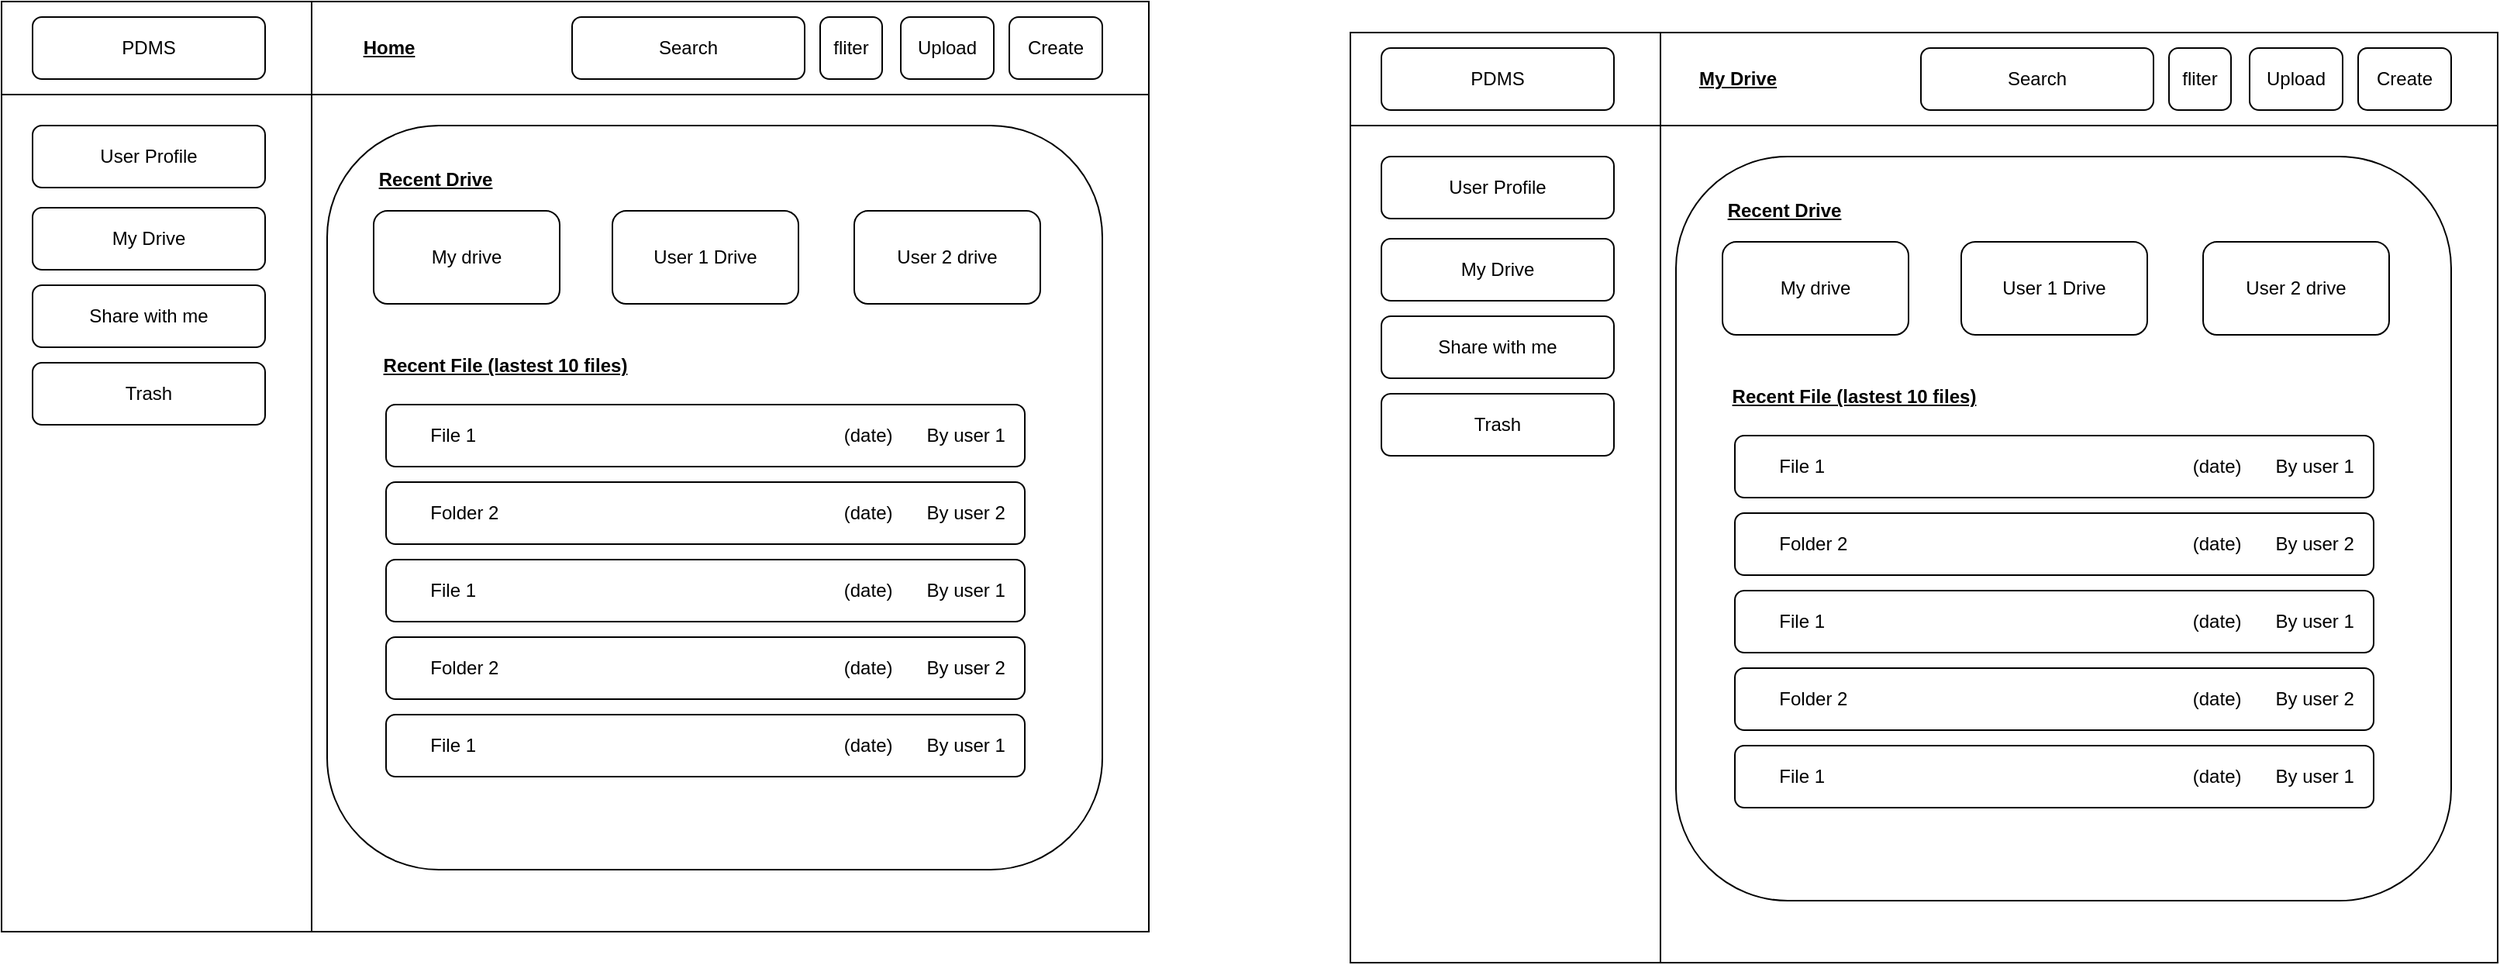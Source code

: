 <mxfile version="24.9.0">
  <diagram name="Page-1" id="4G9tDsPsPheJ7Nru8Rw2">
    <mxGraphModel dx="2359" dy="819" grid="1" gridSize="10" guides="1" tooltips="1" connect="1" arrows="1" fold="1" page="1" pageScale="1" pageWidth="850" pageHeight="1100" math="0" shadow="0">
      <root>
        <mxCell id="0" />
        <mxCell id="1" parent="0" />
        <mxCell id="iyYxWgwIjE0jgkwZciX1-45" value="" style="group" vertex="1" connectable="0" parent="1">
          <mxGeometry x="-840" y="10" width="740" height="600" as="geometry" />
        </mxCell>
        <mxCell id="iyYxWgwIjE0jgkwZciX1-11" value="" style="shape=internalStorage;whiteSpace=wrap;html=1;backgroundOutline=1;dx=200;dy=60;" vertex="1" parent="iyYxWgwIjE0jgkwZciX1-45">
          <mxGeometry width="740" height="600" as="geometry" />
        </mxCell>
        <mxCell id="iyYxWgwIjE0jgkwZciX1-19" value="" style="group" vertex="1" connectable="0" parent="iyYxWgwIjE0jgkwZciX1-45">
          <mxGeometry x="20" y="10" width="150" height="310" as="geometry" />
        </mxCell>
        <mxCell id="iyYxWgwIjE0jgkwZciX1-12" value="PDMS" style="rounded=1;whiteSpace=wrap;html=1;" vertex="1" parent="iyYxWgwIjE0jgkwZciX1-19">
          <mxGeometry width="150" height="40" as="geometry" />
        </mxCell>
        <mxCell id="iyYxWgwIjE0jgkwZciX1-13" value="User Profile" style="rounded=1;whiteSpace=wrap;html=1;" vertex="1" parent="iyYxWgwIjE0jgkwZciX1-19">
          <mxGeometry y="70" width="150" height="40" as="geometry" />
        </mxCell>
        <mxCell id="iyYxWgwIjE0jgkwZciX1-15" value="My Drive" style="rounded=1;whiteSpace=wrap;html=1;" vertex="1" parent="iyYxWgwIjE0jgkwZciX1-19">
          <mxGeometry y="123" width="150" height="40" as="geometry" />
        </mxCell>
        <mxCell id="iyYxWgwIjE0jgkwZciX1-16" value="Share with me" style="rounded=1;whiteSpace=wrap;html=1;" vertex="1" parent="iyYxWgwIjE0jgkwZciX1-19">
          <mxGeometry y="173" width="150" height="40" as="geometry" />
        </mxCell>
        <mxCell id="iyYxWgwIjE0jgkwZciX1-17" value="Trash" style="rounded=1;whiteSpace=wrap;html=1;" vertex="1" parent="iyYxWgwIjE0jgkwZciX1-19">
          <mxGeometry y="223" width="150" height="40" as="geometry" />
        </mxCell>
        <mxCell id="iyYxWgwIjE0jgkwZciX1-18" style="edgeStyle=orthogonalEdgeStyle;rounded=0;orthogonalLoop=1;jettySize=auto;html=1;exitX=0.5;exitY=1;exitDx=0;exitDy=0;" edge="1" parent="iyYxWgwIjE0jgkwZciX1-19" source="iyYxWgwIjE0jgkwZciX1-15" target="iyYxWgwIjE0jgkwZciX1-15">
          <mxGeometry relative="1" as="geometry" />
        </mxCell>
        <mxCell id="iyYxWgwIjE0jgkwZciX1-23" value="" style="group" vertex="1" connectable="0" parent="iyYxWgwIjE0jgkwZciX1-45">
          <mxGeometry x="368" y="10" width="200" height="40" as="geometry" />
        </mxCell>
        <mxCell id="iyYxWgwIjE0jgkwZciX1-21" value="Search" style="rounded=1;whiteSpace=wrap;html=1;" vertex="1" parent="iyYxWgwIjE0jgkwZciX1-23">
          <mxGeometry width="150" height="40" as="geometry" />
        </mxCell>
        <mxCell id="iyYxWgwIjE0jgkwZciX1-22" value="fliter" style="rounded=1;whiteSpace=wrap;html=1;" vertex="1" parent="iyYxWgwIjE0jgkwZciX1-23">
          <mxGeometry x="160" width="40" height="40" as="geometry" />
        </mxCell>
        <mxCell id="iyYxWgwIjE0jgkwZciX1-27" value="Upload" style="rounded=1;whiteSpace=wrap;html=1;" vertex="1" parent="iyYxWgwIjE0jgkwZciX1-45">
          <mxGeometry x="580" y="10" width="60" height="40" as="geometry" />
        </mxCell>
        <mxCell id="iyYxWgwIjE0jgkwZciX1-28" value="Create" style="rounded=1;whiteSpace=wrap;html=1;" vertex="1" parent="iyYxWgwIjE0jgkwZciX1-45">
          <mxGeometry x="650" y="10" width="60" height="40" as="geometry" />
        </mxCell>
        <mxCell id="iyYxWgwIjE0jgkwZciX1-29" value="&lt;b&gt;&lt;u&gt;Home&lt;/u&gt;&lt;/b&gt;" style="text;html=1;align=center;verticalAlign=middle;whiteSpace=wrap;rounded=0;" vertex="1" parent="iyYxWgwIjE0jgkwZciX1-45">
          <mxGeometry x="220" y="15" width="60" height="30" as="geometry" />
        </mxCell>
        <mxCell id="iyYxWgwIjE0jgkwZciX1-30" value="" style="rounded=1;whiteSpace=wrap;html=1;" vertex="1" parent="iyYxWgwIjE0jgkwZciX1-45">
          <mxGeometry x="210" y="80" width="500" height="480" as="geometry" />
        </mxCell>
        <mxCell id="iyYxWgwIjE0jgkwZciX1-31" value="My drive" style="rounded=1;whiteSpace=wrap;html=1;" vertex="1" parent="iyYxWgwIjE0jgkwZciX1-45">
          <mxGeometry x="240" y="135" width="120" height="60" as="geometry" />
        </mxCell>
        <mxCell id="iyYxWgwIjE0jgkwZciX1-32" value="User 1 Drive" style="rounded=1;whiteSpace=wrap;html=1;" vertex="1" parent="iyYxWgwIjE0jgkwZciX1-45">
          <mxGeometry x="394" y="135" width="120" height="60" as="geometry" />
        </mxCell>
        <mxCell id="iyYxWgwIjE0jgkwZciX1-33" value="User 2 drive" style="rounded=1;whiteSpace=wrap;html=1;" vertex="1" parent="iyYxWgwIjE0jgkwZciX1-45">
          <mxGeometry x="550" y="135" width="120" height="60" as="geometry" />
        </mxCell>
        <mxCell id="iyYxWgwIjE0jgkwZciX1-34" value="&lt;b&gt;&lt;u&gt;Recent Drive&lt;/u&gt;&lt;/b&gt;" style="text;html=1;align=center;verticalAlign=middle;whiteSpace=wrap;rounded=0;" vertex="1" parent="iyYxWgwIjE0jgkwZciX1-45">
          <mxGeometry x="240" y="100" width="80" height="30" as="geometry" />
        </mxCell>
        <mxCell id="iyYxWgwIjE0jgkwZciX1-35" value="&lt;b&gt;&lt;u&gt;Recent File (lastest 10 files)&lt;/u&gt;&lt;/b&gt;" style="text;html=1;align=center;verticalAlign=middle;whiteSpace=wrap;rounded=0;" vertex="1" parent="iyYxWgwIjE0jgkwZciX1-45">
          <mxGeometry x="240" y="220" width="170" height="30" as="geometry" />
        </mxCell>
        <mxCell id="iyYxWgwIjE0jgkwZciX1-37" value="&lt;span style=&quot;white-space: pre;&quot;&gt;&#x9;&lt;/span&gt;File 1&lt;span style=&quot;white-space: pre;&quot;&gt;&#x9;&lt;/span&gt;&lt;span style=&quot;white-space: pre;&quot;&gt;&#x9;&lt;/span&gt;&lt;span style=&quot;white-space: pre;&quot;&gt;&#x9;&lt;/span&gt;&lt;span style=&quot;white-space: pre;&quot;&gt;&#x9;&lt;/span&gt;&lt;span style=&quot;white-space: pre;&quot;&gt;&#x9;&lt;/span&gt;&lt;span style=&quot;white-space: pre;&quot;&gt;&#x9;&lt;/span&gt;&lt;span style=&quot;white-space: pre;&quot;&gt;&#x9;&lt;/span&gt;&lt;span style=&quot;white-space: pre;&quot;&gt;&#x9;&lt;/span&gt;&lt;span style=&quot;white-space: pre;&quot;&gt;&#x9;&lt;/span&gt;(date)&lt;span style=&quot;white-space: pre;&quot;&gt;&#x9;&lt;/span&gt;By user 1" style="rounded=1;whiteSpace=wrap;html=1;align=left;" vertex="1" parent="iyYxWgwIjE0jgkwZciX1-45">
          <mxGeometry x="248" y="260" width="412" height="40" as="geometry" />
        </mxCell>
        <mxCell id="iyYxWgwIjE0jgkwZciX1-38" value="&lt;span style=&quot;white-space: pre;&quot;&gt;&#x9;&lt;/span&gt;Folder 2&lt;span style=&quot;white-space: pre;&quot;&gt;&#x9;&lt;/span&gt;&lt;span style=&quot;white-space: pre;&quot;&gt;&#x9;&lt;/span&gt;&lt;span style=&quot;white-space: pre;&quot;&gt;&#x9;&lt;/span&gt;&lt;span style=&quot;white-space: pre;&quot;&gt;&#x9;&lt;/span&gt;&lt;span style=&quot;white-space: pre;&quot;&gt;&#x9;&lt;/span&gt;&lt;span style=&quot;white-space: pre;&quot;&gt;&#x9;&lt;/span&gt;&lt;span style=&quot;white-space: pre;&quot;&gt;&#x9;&lt;/span&gt;&lt;span style=&quot;white-space: pre;&quot;&gt;&#x9;&lt;/span&gt;&lt;span style=&quot;white-space: pre;&quot;&gt;&#x9;&lt;/span&gt;(date)&lt;span style=&quot;white-space: pre;&quot;&gt;&#x9;&lt;/span&gt;By user 2" style="rounded=1;whiteSpace=wrap;html=1;align=left;" vertex="1" parent="iyYxWgwIjE0jgkwZciX1-45">
          <mxGeometry x="248" y="310" width="412" height="40" as="geometry" />
        </mxCell>
        <mxCell id="iyYxWgwIjE0jgkwZciX1-41" value="&lt;span style=&quot;white-space: pre;&quot;&gt;&#x9;&lt;/span&gt;File 1&lt;span style=&quot;white-space: pre;&quot;&gt;&#x9;&lt;/span&gt;&lt;span style=&quot;white-space: pre;&quot;&gt;&#x9;&lt;/span&gt;&lt;span style=&quot;white-space: pre;&quot;&gt;&#x9;&lt;/span&gt;&lt;span style=&quot;white-space: pre;&quot;&gt;&#x9;&lt;/span&gt;&lt;span style=&quot;white-space: pre;&quot;&gt;&#x9;&lt;/span&gt;&lt;span style=&quot;white-space: pre;&quot;&gt;&#x9;&lt;/span&gt;&lt;span style=&quot;white-space: pre;&quot;&gt;&#x9;&lt;/span&gt;&lt;span style=&quot;white-space: pre;&quot;&gt;&#x9;&lt;/span&gt;&lt;span style=&quot;white-space: pre;&quot;&gt;&#x9;&lt;/span&gt;(date)&lt;span style=&quot;white-space: pre;&quot;&gt;&#x9;&lt;/span&gt;By user 1" style="rounded=1;whiteSpace=wrap;html=1;align=left;" vertex="1" parent="iyYxWgwIjE0jgkwZciX1-45">
          <mxGeometry x="248" y="360" width="412" height="40" as="geometry" />
        </mxCell>
        <mxCell id="iyYxWgwIjE0jgkwZciX1-42" value="&lt;span style=&quot;white-space: pre;&quot;&gt;&#x9;&lt;/span&gt;Folder 2&lt;span style=&quot;white-space: pre;&quot;&gt;&#x9;&lt;/span&gt;&lt;span style=&quot;white-space: pre;&quot;&gt;&#x9;&lt;/span&gt;&lt;span style=&quot;white-space: pre;&quot;&gt;&#x9;&lt;/span&gt;&lt;span style=&quot;white-space: pre;&quot;&gt;&#x9;&lt;/span&gt;&lt;span style=&quot;white-space: pre;&quot;&gt;&#x9;&lt;/span&gt;&lt;span style=&quot;white-space: pre;&quot;&gt;&#x9;&lt;/span&gt;&lt;span style=&quot;white-space: pre;&quot;&gt;&#x9;&lt;/span&gt;&lt;span style=&quot;white-space: pre;&quot;&gt;&#x9;&lt;/span&gt;&lt;span style=&quot;white-space: pre;&quot;&gt;&#x9;&lt;/span&gt;(date)&lt;span style=&quot;white-space: pre;&quot;&gt;&#x9;&lt;/span&gt;By user 2" style="rounded=1;whiteSpace=wrap;html=1;align=left;" vertex="1" parent="iyYxWgwIjE0jgkwZciX1-45">
          <mxGeometry x="248" y="410" width="412" height="40" as="geometry" />
        </mxCell>
        <mxCell id="iyYxWgwIjE0jgkwZciX1-43" value="&lt;span style=&quot;white-space: pre;&quot;&gt;&#x9;&lt;/span&gt;File 1&lt;span style=&quot;white-space: pre;&quot;&gt;&#x9;&lt;/span&gt;&lt;span style=&quot;white-space: pre;&quot;&gt;&#x9;&lt;/span&gt;&lt;span style=&quot;white-space: pre;&quot;&gt;&#x9;&lt;/span&gt;&lt;span style=&quot;white-space: pre;&quot;&gt;&#x9;&lt;/span&gt;&lt;span style=&quot;white-space: pre;&quot;&gt;&#x9;&lt;/span&gt;&lt;span style=&quot;white-space: pre;&quot;&gt;&#x9;&lt;/span&gt;&lt;span style=&quot;white-space: pre;&quot;&gt;&#x9;&lt;/span&gt;&lt;span style=&quot;white-space: pre;&quot;&gt;&#x9;&lt;/span&gt;&lt;span style=&quot;white-space: pre;&quot;&gt;&#x9;&lt;/span&gt;(date)&lt;span style=&quot;white-space: pre;&quot;&gt;&#x9;&lt;/span&gt;By user 1" style="rounded=1;whiteSpace=wrap;html=1;align=left;" vertex="1" parent="iyYxWgwIjE0jgkwZciX1-45">
          <mxGeometry x="248" y="460" width="412" height="40" as="geometry" />
        </mxCell>
        <mxCell id="iyYxWgwIjE0jgkwZciX1-46" value="" style="group" vertex="1" connectable="0" parent="1">
          <mxGeometry x="30" y="30" width="740" height="600" as="geometry" />
        </mxCell>
        <mxCell id="iyYxWgwIjE0jgkwZciX1-47" value="" style="shape=internalStorage;whiteSpace=wrap;html=1;backgroundOutline=1;dx=200;dy=60;" vertex="1" parent="iyYxWgwIjE0jgkwZciX1-46">
          <mxGeometry width="740" height="600" as="geometry" />
        </mxCell>
        <mxCell id="iyYxWgwIjE0jgkwZciX1-48" value="" style="group" vertex="1" connectable="0" parent="iyYxWgwIjE0jgkwZciX1-46">
          <mxGeometry x="20" y="10" width="150" height="310" as="geometry" />
        </mxCell>
        <mxCell id="iyYxWgwIjE0jgkwZciX1-49" value="PDMS" style="rounded=1;whiteSpace=wrap;html=1;" vertex="1" parent="iyYxWgwIjE0jgkwZciX1-48">
          <mxGeometry width="150" height="40" as="geometry" />
        </mxCell>
        <mxCell id="iyYxWgwIjE0jgkwZciX1-50" value="User Profile" style="rounded=1;whiteSpace=wrap;html=1;" vertex="1" parent="iyYxWgwIjE0jgkwZciX1-48">
          <mxGeometry y="70" width="150" height="40" as="geometry" />
        </mxCell>
        <mxCell id="iyYxWgwIjE0jgkwZciX1-51" value="My Drive" style="rounded=1;whiteSpace=wrap;html=1;" vertex="1" parent="iyYxWgwIjE0jgkwZciX1-48">
          <mxGeometry y="123" width="150" height="40" as="geometry" />
        </mxCell>
        <mxCell id="iyYxWgwIjE0jgkwZciX1-52" value="Share with me" style="rounded=1;whiteSpace=wrap;html=1;" vertex="1" parent="iyYxWgwIjE0jgkwZciX1-48">
          <mxGeometry y="173" width="150" height="40" as="geometry" />
        </mxCell>
        <mxCell id="iyYxWgwIjE0jgkwZciX1-53" value="Trash" style="rounded=1;whiteSpace=wrap;html=1;" vertex="1" parent="iyYxWgwIjE0jgkwZciX1-48">
          <mxGeometry y="223" width="150" height="40" as="geometry" />
        </mxCell>
        <mxCell id="iyYxWgwIjE0jgkwZciX1-54" style="edgeStyle=orthogonalEdgeStyle;rounded=0;orthogonalLoop=1;jettySize=auto;html=1;exitX=0.5;exitY=1;exitDx=0;exitDy=0;" edge="1" parent="iyYxWgwIjE0jgkwZciX1-48" source="iyYxWgwIjE0jgkwZciX1-51" target="iyYxWgwIjE0jgkwZciX1-51">
          <mxGeometry relative="1" as="geometry" />
        </mxCell>
        <mxCell id="iyYxWgwIjE0jgkwZciX1-55" value="" style="group" vertex="1" connectable="0" parent="iyYxWgwIjE0jgkwZciX1-46">
          <mxGeometry x="368" y="10" width="200" height="40" as="geometry" />
        </mxCell>
        <mxCell id="iyYxWgwIjE0jgkwZciX1-56" value="Search" style="rounded=1;whiteSpace=wrap;html=1;" vertex="1" parent="iyYxWgwIjE0jgkwZciX1-55">
          <mxGeometry width="150" height="40" as="geometry" />
        </mxCell>
        <mxCell id="iyYxWgwIjE0jgkwZciX1-57" value="fliter" style="rounded=1;whiteSpace=wrap;html=1;" vertex="1" parent="iyYxWgwIjE0jgkwZciX1-55">
          <mxGeometry x="160" width="40" height="40" as="geometry" />
        </mxCell>
        <mxCell id="iyYxWgwIjE0jgkwZciX1-58" value="Upload" style="rounded=1;whiteSpace=wrap;html=1;" vertex="1" parent="iyYxWgwIjE0jgkwZciX1-46">
          <mxGeometry x="580" y="10" width="60" height="40" as="geometry" />
        </mxCell>
        <mxCell id="iyYxWgwIjE0jgkwZciX1-59" value="Create" style="rounded=1;whiteSpace=wrap;html=1;" vertex="1" parent="iyYxWgwIjE0jgkwZciX1-46">
          <mxGeometry x="650" y="10" width="60" height="40" as="geometry" />
        </mxCell>
        <mxCell id="iyYxWgwIjE0jgkwZciX1-60" value="&lt;b&gt;&lt;u&gt;My Drive&lt;/u&gt;&lt;/b&gt;" style="text;html=1;align=center;verticalAlign=middle;whiteSpace=wrap;rounded=0;" vertex="1" parent="iyYxWgwIjE0jgkwZciX1-46">
          <mxGeometry x="220" y="15" width="60" height="30" as="geometry" />
        </mxCell>
        <mxCell id="iyYxWgwIjE0jgkwZciX1-61" value="" style="rounded=1;whiteSpace=wrap;html=1;" vertex="1" parent="iyYxWgwIjE0jgkwZciX1-46">
          <mxGeometry x="210" y="80" width="500" height="480" as="geometry" />
        </mxCell>
        <mxCell id="iyYxWgwIjE0jgkwZciX1-62" value="My drive" style="rounded=1;whiteSpace=wrap;html=1;" vertex="1" parent="iyYxWgwIjE0jgkwZciX1-46">
          <mxGeometry x="240" y="135" width="120" height="60" as="geometry" />
        </mxCell>
        <mxCell id="iyYxWgwIjE0jgkwZciX1-63" value="User 1 Drive" style="rounded=1;whiteSpace=wrap;html=1;" vertex="1" parent="iyYxWgwIjE0jgkwZciX1-46">
          <mxGeometry x="394" y="135" width="120" height="60" as="geometry" />
        </mxCell>
        <mxCell id="iyYxWgwIjE0jgkwZciX1-64" value="User 2 drive" style="rounded=1;whiteSpace=wrap;html=1;" vertex="1" parent="iyYxWgwIjE0jgkwZciX1-46">
          <mxGeometry x="550" y="135" width="120" height="60" as="geometry" />
        </mxCell>
        <mxCell id="iyYxWgwIjE0jgkwZciX1-65" value="&lt;b&gt;&lt;u&gt;Recent Drive&lt;/u&gt;&lt;/b&gt;" style="text;html=1;align=center;verticalAlign=middle;whiteSpace=wrap;rounded=0;" vertex="1" parent="iyYxWgwIjE0jgkwZciX1-46">
          <mxGeometry x="240" y="100" width="80" height="30" as="geometry" />
        </mxCell>
        <mxCell id="iyYxWgwIjE0jgkwZciX1-66" value="&lt;b&gt;&lt;u&gt;Recent File (lastest 10 files)&lt;/u&gt;&lt;/b&gt;" style="text;html=1;align=center;verticalAlign=middle;whiteSpace=wrap;rounded=0;" vertex="1" parent="iyYxWgwIjE0jgkwZciX1-46">
          <mxGeometry x="240" y="220" width="170" height="30" as="geometry" />
        </mxCell>
        <mxCell id="iyYxWgwIjE0jgkwZciX1-67" value="&lt;span style=&quot;white-space: pre;&quot;&gt;&#x9;&lt;/span&gt;File 1&lt;span style=&quot;white-space: pre;&quot;&gt;&#x9;&lt;/span&gt;&lt;span style=&quot;white-space: pre;&quot;&gt;&#x9;&lt;/span&gt;&lt;span style=&quot;white-space: pre;&quot;&gt;&#x9;&lt;/span&gt;&lt;span style=&quot;white-space: pre;&quot;&gt;&#x9;&lt;/span&gt;&lt;span style=&quot;white-space: pre;&quot;&gt;&#x9;&lt;/span&gt;&lt;span style=&quot;white-space: pre;&quot;&gt;&#x9;&lt;/span&gt;&lt;span style=&quot;white-space: pre;&quot;&gt;&#x9;&lt;/span&gt;&lt;span style=&quot;white-space: pre;&quot;&gt;&#x9;&lt;/span&gt;&lt;span style=&quot;white-space: pre;&quot;&gt;&#x9;&lt;/span&gt;(date)&lt;span style=&quot;white-space: pre;&quot;&gt;&#x9;&lt;/span&gt;By user 1" style="rounded=1;whiteSpace=wrap;html=1;align=left;" vertex="1" parent="iyYxWgwIjE0jgkwZciX1-46">
          <mxGeometry x="248" y="260" width="412" height="40" as="geometry" />
        </mxCell>
        <mxCell id="iyYxWgwIjE0jgkwZciX1-68" value="&lt;span style=&quot;white-space: pre;&quot;&gt;&#x9;&lt;/span&gt;Folder 2&lt;span style=&quot;white-space: pre;&quot;&gt;&#x9;&lt;/span&gt;&lt;span style=&quot;white-space: pre;&quot;&gt;&#x9;&lt;/span&gt;&lt;span style=&quot;white-space: pre;&quot;&gt;&#x9;&lt;/span&gt;&lt;span style=&quot;white-space: pre;&quot;&gt;&#x9;&lt;/span&gt;&lt;span style=&quot;white-space: pre;&quot;&gt;&#x9;&lt;/span&gt;&lt;span style=&quot;white-space: pre;&quot;&gt;&#x9;&lt;/span&gt;&lt;span style=&quot;white-space: pre;&quot;&gt;&#x9;&lt;/span&gt;&lt;span style=&quot;white-space: pre;&quot;&gt;&#x9;&lt;/span&gt;&lt;span style=&quot;white-space: pre;&quot;&gt;&#x9;&lt;/span&gt;(date)&lt;span style=&quot;white-space: pre;&quot;&gt;&#x9;&lt;/span&gt;By user 2" style="rounded=1;whiteSpace=wrap;html=1;align=left;" vertex="1" parent="iyYxWgwIjE0jgkwZciX1-46">
          <mxGeometry x="248" y="310" width="412" height="40" as="geometry" />
        </mxCell>
        <mxCell id="iyYxWgwIjE0jgkwZciX1-69" value="&lt;span style=&quot;white-space: pre;&quot;&gt;&#x9;&lt;/span&gt;File 1&lt;span style=&quot;white-space: pre;&quot;&gt;&#x9;&lt;/span&gt;&lt;span style=&quot;white-space: pre;&quot;&gt;&#x9;&lt;/span&gt;&lt;span style=&quot;white-space: pre;&quot;&gt;&#x9;&lt;/span&gt;&lt;span style=&quot;white-space: pre;&quot;&gt;&#x9;&lt;/span&gt;&lt;span style=&quot;white-space: pre;&quot;&gt;&#x9;&lt;/span&gt;&lt;span style=&quot;white-space: pre;&quot;&gt;&#x9;&lt;/span&gt;&lt;span style=&quot;white-space: pre;&quot;&gt;&#x9;&lt;/span&gt;&lt;span style=&quot;white-space: pre;&quot;&gt;&#x9;&lt;/span&gt;&lt;span style=&quot;white-space: pre;&quot;&gt;&#x9;&lt;/span&gt;(date)&lt;span style=&quot;white-space: pre;&quot;&gt;&#x9;&lt;/span&gt;By user 1" style="rounded=1;whiteSpace=wrap;html=1;align=left;" vertex="1" parent="iyYxWgwIjE0jgkwZciX1-46">
          <mxGeometry x="248" y="360" width="412" height="40" as="geometry" />
        </mxCell>
        <mxCell id="iyYxWgwIjE0jgkwZciX1-70" value="&lt;span style=&quot;white-space: pre;&quot;&gt;&#x9;&lt;/span&gt;Folder 2&lt;span style=&quot;white-space: pre;&quot;&gt;&#x9;&lt;/span&gt;&lt;span style=&quot;white-space: pre;&quot;&gt;&#x9;&lt;/span&gt;&lt;span style=&quot;white-space: pre;&quot;&gt;&#x9;&lt;/span&gt;&lt;span style=&quot;white-space: pre;&quot;&gt;&#x9;&lt;/span&gt;&lt;span style=&quot;white-space: pre;&quot;&gt;&#x9;&lt;/span&gt;&lt;span style=&quot;white-space: pre;&quot;&gt;&#x9;&lt;/span&gt;&lt;span style=&quot;white-space: pre;&quot;&gt;&#x9;&lt;/span&gt;&lt;span style=&quot;white-space: pre;&quot;&gt;&#x9;&lt;/span&gt;&lt;span style=&quot;white-space: pre;&quot;&gt;&#x9;&lt;/span&gt;(date)&lt;span style=&quot;white-space: pre;&quot;&gt;&#x9;&lt;/span&gt;By user 2" style="rounded=1;whiteSpace=wrap;html=1;align=left;" vertex="1" parent="iyYxWgwIjE0jgkwZciX1-46">
          <mxGeometry x="248" y="410" width="412" height="40" as="geometry" />
        </mxCell>
        <mxCell id="iyYxWgwIjE0jgkwZciX1-71" value="&lt;span style=&quot;white-space: pre;&quot;&gt;&#x9;&lt;/span&gt;File 1&lt;span style=&quot;white-space: pre;&quot;&gt;&#x9;&lt;/span&gt;&lt;span style=&quot;white-space: pre;&quot;&gt;&#x9;&lt;/span&gt;&lt;span style=&quot;white-space: pre;&quot;&gt;&#x9;&lt;/span&gt;&lt;span style=&quot;white-space: pre;&quot;&gt;&#x9;&lt;/span&gt;&lt;span style=&quot;white-space: pre;&quot;&gt;&#x9;&lt;/span&gt;&lt;span style=&quot;white-space: pre;&quot;&gt;&#x9;&lt;/span&gt;&lt;span style=&quot;white-space: pre;&quot;&gt;&#x9;&lt;/span&gt;&lt;span style=&quot;white-space: pre;&quot;&gt;&#x9;&lt;/span&gt;&lt;span style=&quot;white-space: pre;&quot;&gt;&#x9;&lt;/span&gt;(date)&lt;span style=&quot;white-space: pre;&quot;&gt;&#x9;&lt;/span&gt;By user 1" style="rounded=1;whiteSpace=wrap;html=1;align=left;" vertex="1" parent="iyYxWgwIjE0jgkwZciX1-46">
          <mxGeometry x="248" y="460" width="412" height="40" as="geometry" />
        </mxCell>
      </root>
    </mxGraphModel>
  </diagram>
</mxfile>
